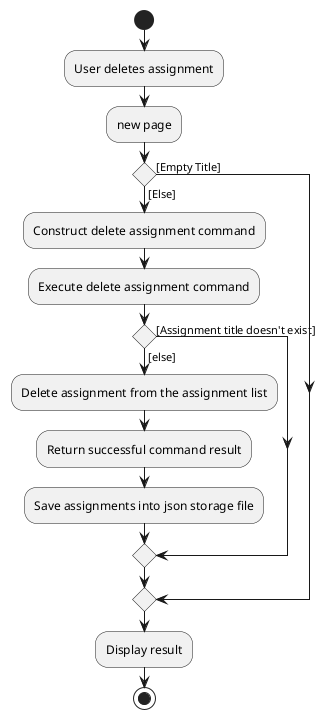 @startuml

start
:User deletes assignment;
:new page;
if () then ([Empty Title])
else ([Else])
    :Construct delete assignment command;
    :Execute delete assignment command;
    if () then ([Assignment title doesn't exist])
    else([else])
       :Delete assignment from the assignment list;
       :Return successful command result;
       :Save assignments into json storage file;
    endif
endif
:Display result;
stop

@enduml

